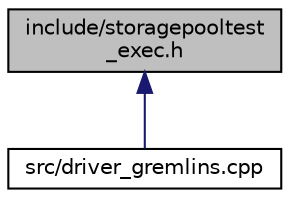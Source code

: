 digraph "include/storagepooltest_exec.h"
{
  edge [fontname="Helvetica",fontsize="10",labelfontname="Helvetica",labelfontsize="10"];
  node [fontname="Helvetica",fontsize="10",shape=record];
  Node6 [label="include/storagepooltest\l_exec.h",height=0.2,width=0.4,color="black", fillcolor="grey75", style="filled", fontcolor="black"];
  Node6 -> Node7 [dir="back",color="midnightblue",fontsize="10",style="solid"];
  Node7 [label="src/driver_gremlins.cpp",height=0.2,width=0.4,color="black", fillcolor="white", style="filled",URL="$de/d48/driver__gremlins_8cpp.html"];
}
